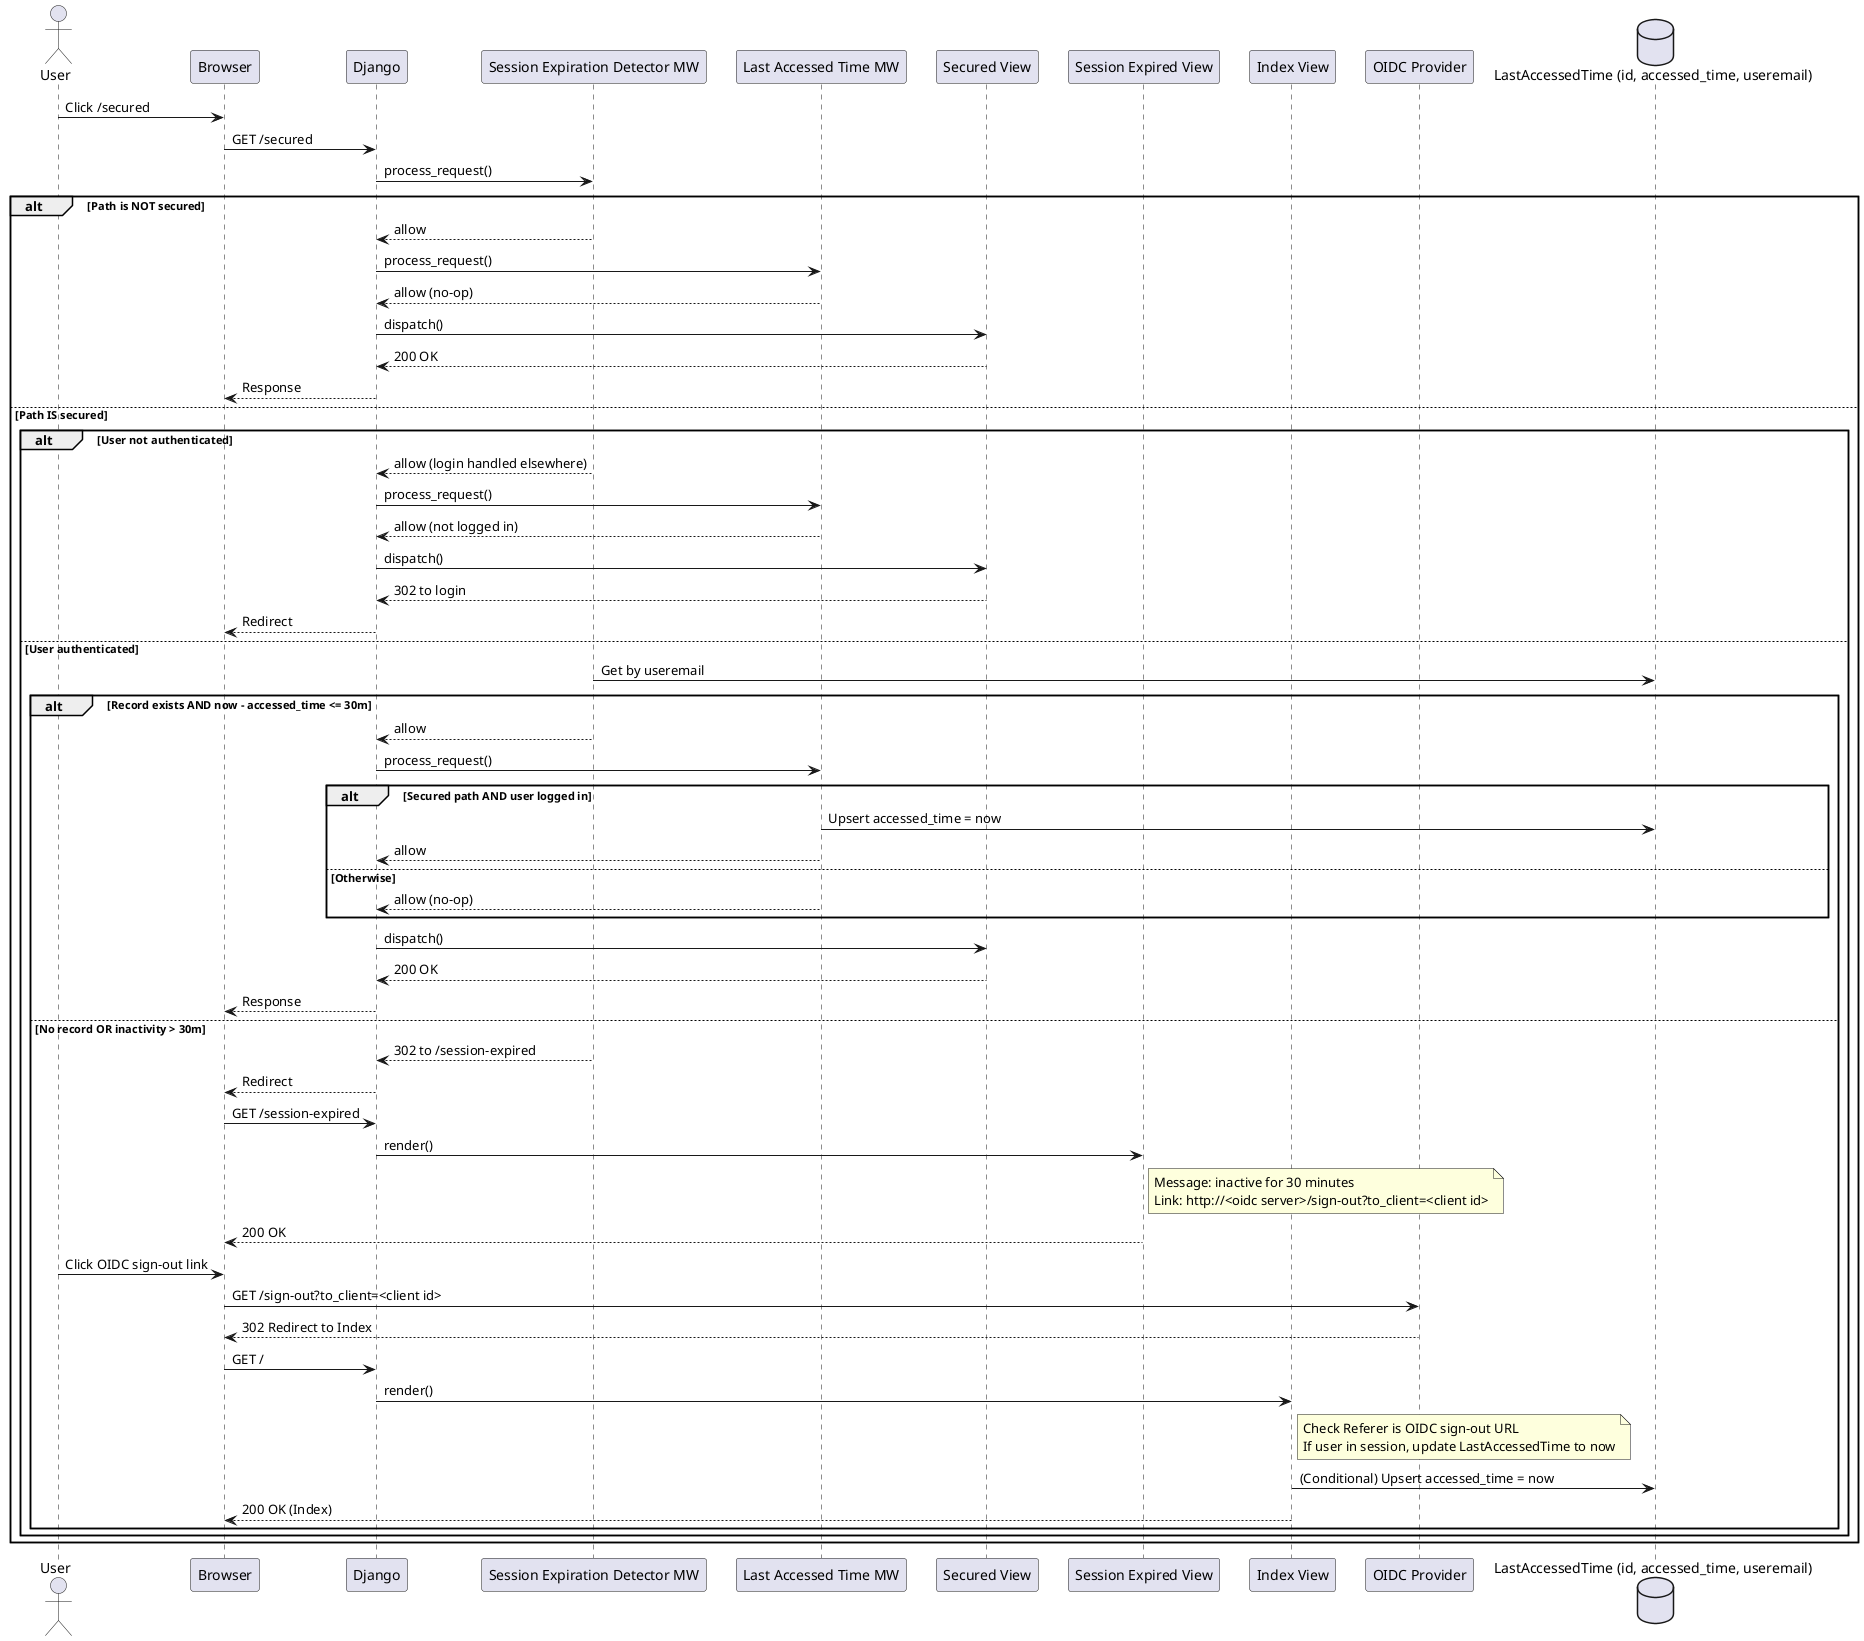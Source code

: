 @startuml SessionManagement
skinparam ParticipantPadding 10
skinparam BoxPadding 10
skinparam responseMessageBelowArrow true

actor User as U
participant Browser as B
participant Django as DJ
participant "Session Expiration Detector MW" as SED
participant "Last Accessed Time MW" as LATM
participant "Secured View" as V
participant "Session Expired View" as SEV
participant "Index View" as IDX
participant "OIDC Provider" as OIDC
database "LastAccessedTime (id, accessed_time, useremail)" as DB

box "Secured request flow"
U -> B: Click /secured
B -> DJ: GET /secured
DJ -> SED: process_request()
alt Path is NOT secured
  SED --> DJ: allow
  DJ -> LATM: process_request()
  LATM --> DJ: allow (no-op)
  DJ -> V: dispatch()
  V --> DJ: 200 OK
  DJ --> B: Response
else Path IS secured
  alt User not authenticated
    SED --> DJ: allow (login handled elsewhere)
    DJ -> LATM: process_request()
    LATM --> DJ: allow (not logged in)
    DJ -> V: dispatch()
    V --> DJ: 302 to login
    DJ --> B: Redirect
  else User authenticated
    SED -> DB: Get by useremail
    alt Record exists AND now - accessed_time <= 30m
      SED --> DJ: allow
      DJ -> LATM: process_request()
      alt Secured path AND user logged in
        LATM -> DB: Upsert accessed_time = now
        LATM --> DJ: allow
      else Otherwise
        LATM --> DJ: allow (no-op)
      end
      DJ -> V: dispatch()
      V --> DJ: 200 OK
      DJ --> B: Response
    else No record OR inactivity > 30m
      SED --> DJ: 302 to /session-expired
      DJ --> B: Redirect
      B -> DJ: GET /session-expired
      DJ -> SEV: render()
      note right of SEV
        Message: inactive for 30 minutes
        Link: http://<oidc server>/sign-out?to_client=<client id>
      end note
      SEV --> B: 200 OK
      U -> B: Click OIDC sign-out link
      B -> OIDC: GET /sign-out?to_client=<client id>
      OIDC --> B: 302 Redirect to Index
      B -> DJ: GET /
      DJ -> IDX: render()
      note right of IDX
        Check Referer is OIDC sign-out URL
        If user in session, update LastAccessedTime to now
      end note
      IDX -> DB: (Conditional) Upsert accessed_time = now
      IDX --> B: 200 OK (Index)
    end
  end
end
end box

@enduml
